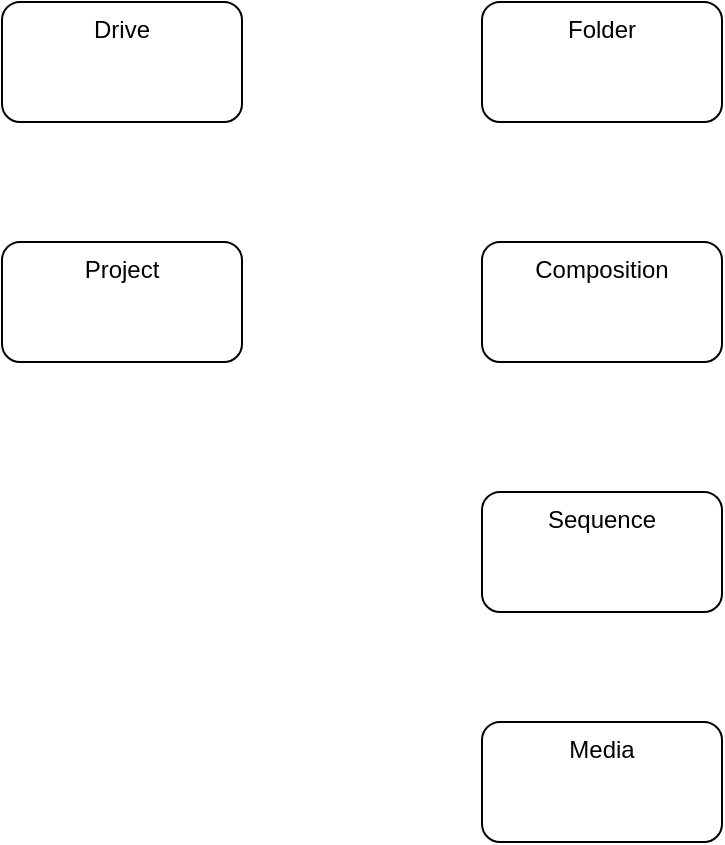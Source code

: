 <mxfile version="14.6.13" type="device"><diagram id="y5Q-D5TLr_HK1qcdFkmh" name="Page-1"><mxGraphModel dx="1106" dy="776" grid="1" gridSize="10" guides="1" tooltips="1" connect="1" arrows="1" fold="1" page="1" pageScale="1" pageWidth="1100" pageHeight="850" math="0" shadow="0"><root><mxCell id="0"/><mxCell id="1" parent="0"/><mxCell id="bgJ9QUYBAzYNg2c3lky8-1" value="Drive" style="rounded=1;whiteSpace=wrap;html=1;verticalAlign=top;" vertex="1" parent="1"><mxGeometry x="120" y="120" width="120" height="60" as="geometry"/></mxCell><mxCell id="bgJ9QUYBAzYNg2c3lky8-2" value="Project" style="rounded=1;whiteSpace=wrap;html=1;verticalAlign=top;" vertex="1" parent="1"><mxGeometry x="120" y="240" width="120" height="60" as="geometry"/></mxCell><mxCell id="bgJ9QUYBAzYNg2c3lky8-3" value="Folder" style="rounded=1;whiteSpace=wrap;html=1;verticalAlign=top;" vertex="1" parent="1"><mxGeometry x="360" y="120" width="120" height="60" as="geometry"/></mxCell><mxCell id="bgJ9QUYBAzYNg2c3lky8-4" value="Composition" style="rounded=1;whiteSpace=wrap;html=1;verticalAlign=top;" vertex="1" parent="1"><mxGeometry x="360" y="240" width="120" height="60" as="geometry"/></mxCell><mxCell id="bgJ9QUYBAzYNg2c3lky8-5" value="Sequence" style="rounded=1;whiteSpace=wrap;html=1;verticalAlign=top;" vertex="1" parent="1"><mxGeometry x="360" y="365" width="120" height="60" as="geometry"/></mxCell><mxCell id="bgJ9QUYBAzYNg2c3lky8-6" value="Media" style="rounded=1;whiteSpace=wrap;html=1;verticalAlign=top;" vertex="1" parent="1"><mxGeometry x="360" y="480" width="120" height="60" as="geometry"/></mxCell></root></mxGraphModel></diagram></mxfile>